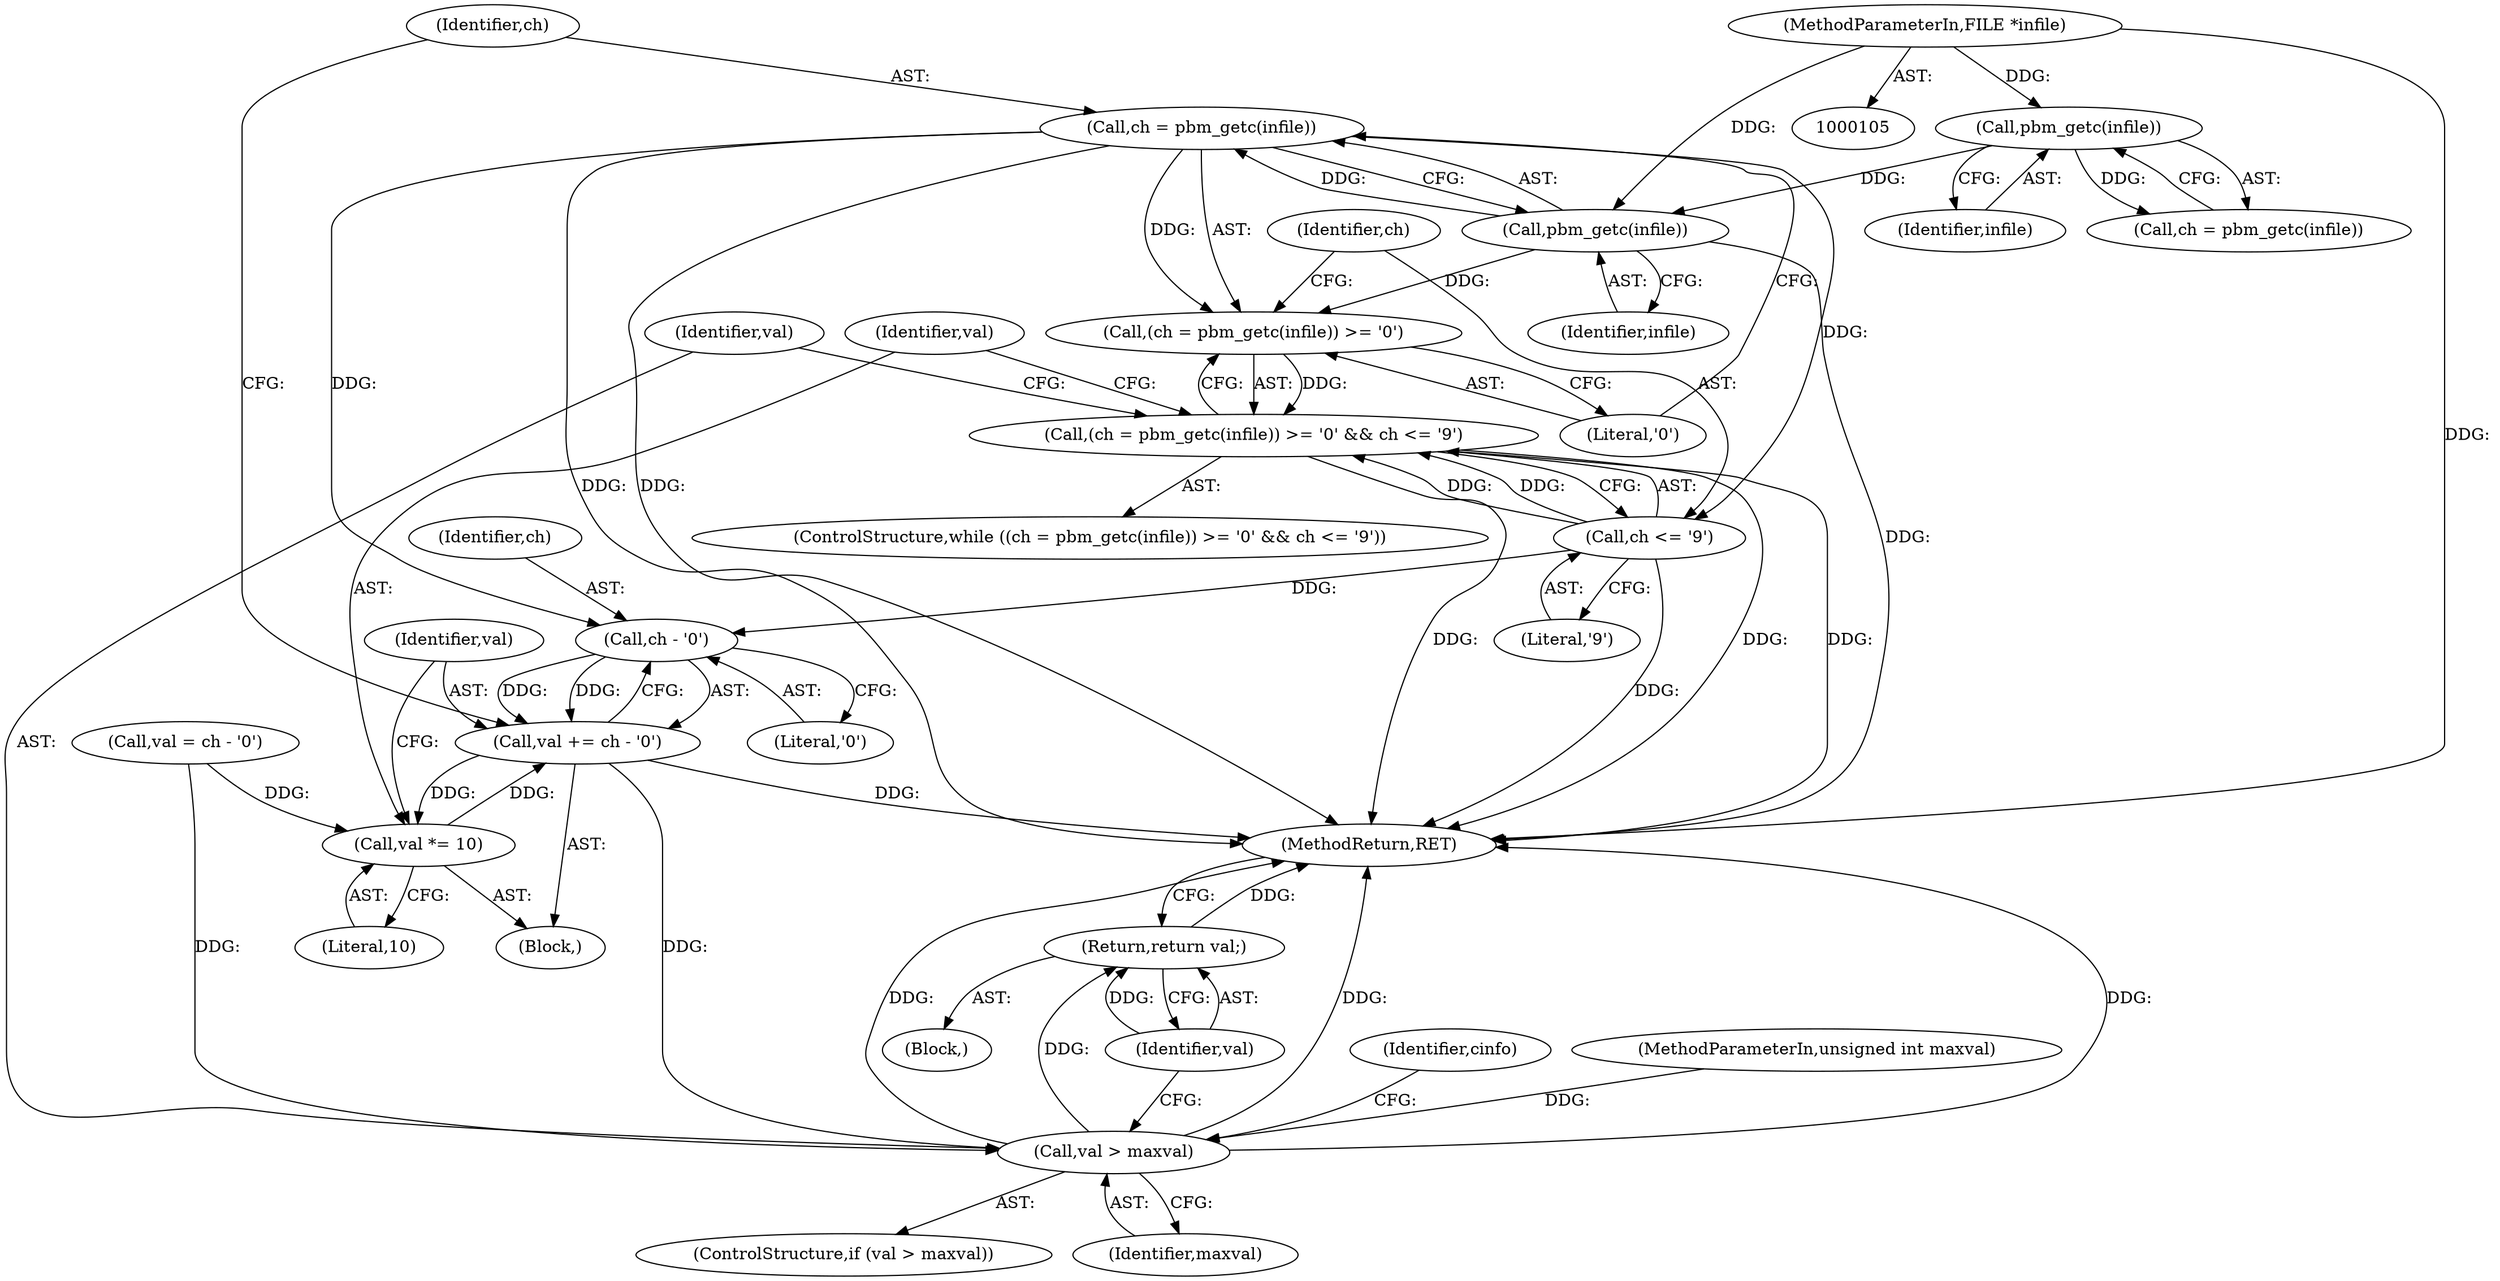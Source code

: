 digraph "0_libjpeg-turbo_9c78a04df4e44ef6487eee99c4258397f4fdca55_3@API" {
"1000159" [label="(Call,ch = pbm_getc(infile))"];
"1000161" [label="(Call,pbm_getc(infile))"];
"1000116" [label="(Call,pbm_getc(infile))"];
"1000107" [label="(MethodParameterIn,FILE *infile)"];
"1000158" [label="(Call,(ch = pbm_getc(infile)) >= '0')"];
"1000157" [label="(Call,(ch = pbm_getc(infile)) >= '0' && ch <= '9')"];
"1000164" [label="(Call,ch <= '9')"];
"1000173" [label="(Call,ch - '0')"];
"1000171" [label="(Call,val += ch - '0')"];
"1000168" [label="(Call,val *= 10)"];
"1000177" [label="(Call,val > maxval)"];
"1000183" [label="(Return,return val;)"];
"1000109" [label="(Block,)"];
"1000171" [label="(Call,val += ch - '0')"];
"1000176" [label="(ControlStructure,if (val > maxval))"];
"1000151" [label="(Call,val = ch - '0')"];
"1000160" [label="(Identifier,ch)"];
"1000162" [label="(Identifier,infile)"];
"1000167" [label="(Block,)"];
"1000156" [label="(ControlStructure,while ((ch = pbm_getc(infile)) >= '0' && ch <= '9'))"];
"1000184" [label="(Identifier,val)"];
"1000165" [label="(Identifier,ch)"];
"1000164" [label="(Call,ch <= '9')"];
"1000175" [label="(Literal,'0')"];
"1000177" [label="(Call,val > maxval)"];
"1000178" [label="(Identifier,val)"];
"1000157" [label="(Call,(ch = pbm_getc(infile)) >= '0' && ch <= '9')"];
"1000114" [label="(Call,ch = pbm_getc(infile))"];
"1000159" [label="(Call,ch = pbm_getc(infile))"];
"1000181" [label="(Identifier,cinfo)"];
"1000107" [label="(MethodParameterIn,FILE *infile)"];
"1000161" [label="(Call,pbm_getc(infile))"];
"1000163" [label="(Literal,'0')"];
"1000170" [label="(Literal,10)"];
"1000166" [label="(Literal,'9')"];
"1000116" [label="(Call,pbm_getc(infile))"];
"1000173" [label="(Call,ch - '0')"];
"1000158" [label="(Call,(ch = pbm_getc(infile)) >= '0')"];
"1000183" [label="(Return,return val;)"];
"1000179" [label="(Identifier,maxval)"];
"1000169" [label="(Identifier,val)"];
"1000172" [label="(Identifier,val)"];
"1000108" [label="(MethodParameterIn,unsigned int maxval)"];
"1000117" [label="(Identifier,infile)"];
"1000168" [label="(Call,val *= 10)"];
"1000185" [label="(MethodReturn,RET)"];
"1000174" [label="(Identifier,ch)"];
"1000159" -> "1000158"  [label="AST: "];
"1000159" -> "1000161"  [label="CFG: "];
"1000160" -> "1000159"  [label="AST: "];
"1000161" -> "1000159"  [label="AST: "];
"1000163" -> "1000159"  [label="CFG: "];
"1000159" -> "1000185"  [label="DDG: "];
"1000159" -> "1000185"  [label="DDG: "];
"1000159" -> "1000158"  [label="DDG: "];
"1000161" -> "1000159"  [label="DDG: "];
"1000159" -> "1000164"  [label="DDG: "];
"1000159" -> "1000173"  [label="DDG: "];
"1000161" -> "1000162"  [label="CFG: "];
"1000162" -> "1000161"  [label="AST: "];
"1000161" -> "1000185"  [label="DDG: "];
"1000161" -> "1000158"  [label="DDG: "];
"1000116" -> "1000161"  [label="DDG: "];
"1000107" -> "1000161"  [label="DDG: "];
"1000116" -> "1000114"  [label="AST: "];
"1000116" -> "1000117"  [label="CFG: "];
"1000117" -> "1000116"  [label="AST: "];
"1000114" -> "1000116"  [label="CFG: "];
"1000116" -> "1000114"  [label="DDG: "];
"1000107" -> "1000116"  [label="DDG: "];
"1000107" -> "1000105"  [label="AST: "];
"1000107" -> "1000185"  [label="DDG: "];
"1000158" -> "1000157"  [label="AST: "];
"1000158" -> "1000163"  [label="CFG: "];
"1000163" -> "1000158"  [label="AST: "];
"1000165" -> "1000158"  [label="CFG: "];
"1000157" -> "1000158"  [label="CFG: "];
"1000158" -> "1000157"  [label="DDG: "];
"1000157" -> "1000156"  [label="AST: "];
"1000157" -> "1000164"  [label="CFG: "];
"1000164" -> "1000157"  [label="AST: "];
"1000169" -> "1000157"  [label="CFG: "];
"1000178" -> "1000157"  [label="CFG: "];
"1000157" -> "1000185"  [label="DDG: "];
"1000157" -> "1000185"  [label="DDG: "];
"1000157" -> "1000185"  [label="DDG: "];
"1000164" -> "1000157"  [label="DDG: "];
"1000164" -> "1000157"  [label="DDG: "];
"1000164" -> "1000166"  [label="CFG: "];
"1000165" -> "1000164"  [label="AST: "];
"1000166" -> "1000164"  [label="AST: "];
"1000164" -> "1000185"  [label="DDG: "];
"1000164" -> "1000173"  [label="DDG: "];
"1000173" -> "1000171"  [label="AST: "];
"1000173" -> "1000175"  [label="CFG: "];
"1000174" -> "1000173"  [label="AST: "];
"1000175" -> "1000173"  [label="AST: "];
"1000171" -> "1000173"  [label="CFG: "];
"1000173" -> "1000171"  [label="DDG: "];
"1000173" -> "1000171"  [label="DDG: "];
"1000171" -> "1000167"  [label="AST: "];
"1000172" -> "1000171"  [label="AST: "];
"1000160" -> "1000171"  [label="CFG: "];
"1000171" -> "1000185"  [label="DDG: "];
"1000171" -> "1000168"  [label="DDG: "];
"1000168" -> "1000171"  [label="DDG: "];
"1000171" -> "1000177"  [label="DDG: "];
"1000168" -> "1000167"  [label="AST: "];
"1000168" -> "1000170"  [label="CFG: "];
"1000169" -> "1000168"  [label="AST: "];
"1000170" -> "1000168"  [label="AST: "];
"1000172" -> "1000168"  [label="CFG: "];
"1000151" -> "1000168"  [label="DDG: "];
"1000177" -> "1000176"  [label="AST: "];
"1000177" -> "1000179"  [label="CFG: "];
"1000178" -> "1000177"  [label="AST: "];
"1000179" -> "1000177"  [label="AST: "];
"1000181" -> "1000177"  [label="CFG: "];
"1000184" -> "1000177"  [label="CFG: "];
"1000177" -> "1000185"  [label="DDG: "];
"1000177" -> "1000185"  [label="DDG: "];
"1000177" -> "1000185"  [label="DDG: "];
"1000151" -> "1000177"  [label="DDG: "];
"1000108" -> "1000177"  [label="DDG: "];
"1000177" -> "1000183"  [label="DDG: "];
"1000183" -> "1000109"  [label="AST: "];
"1000183" -> "1000184"  [label="CFG: "];
"1000184" -> "1000183"  [label="AST: "];
"1000185" -> "1000183"  [label="CFG: "];
"1000183" -> "1000185"  [label="DDG: "];
"1000184" -> "1000183"  [label="DDG: "];
}
